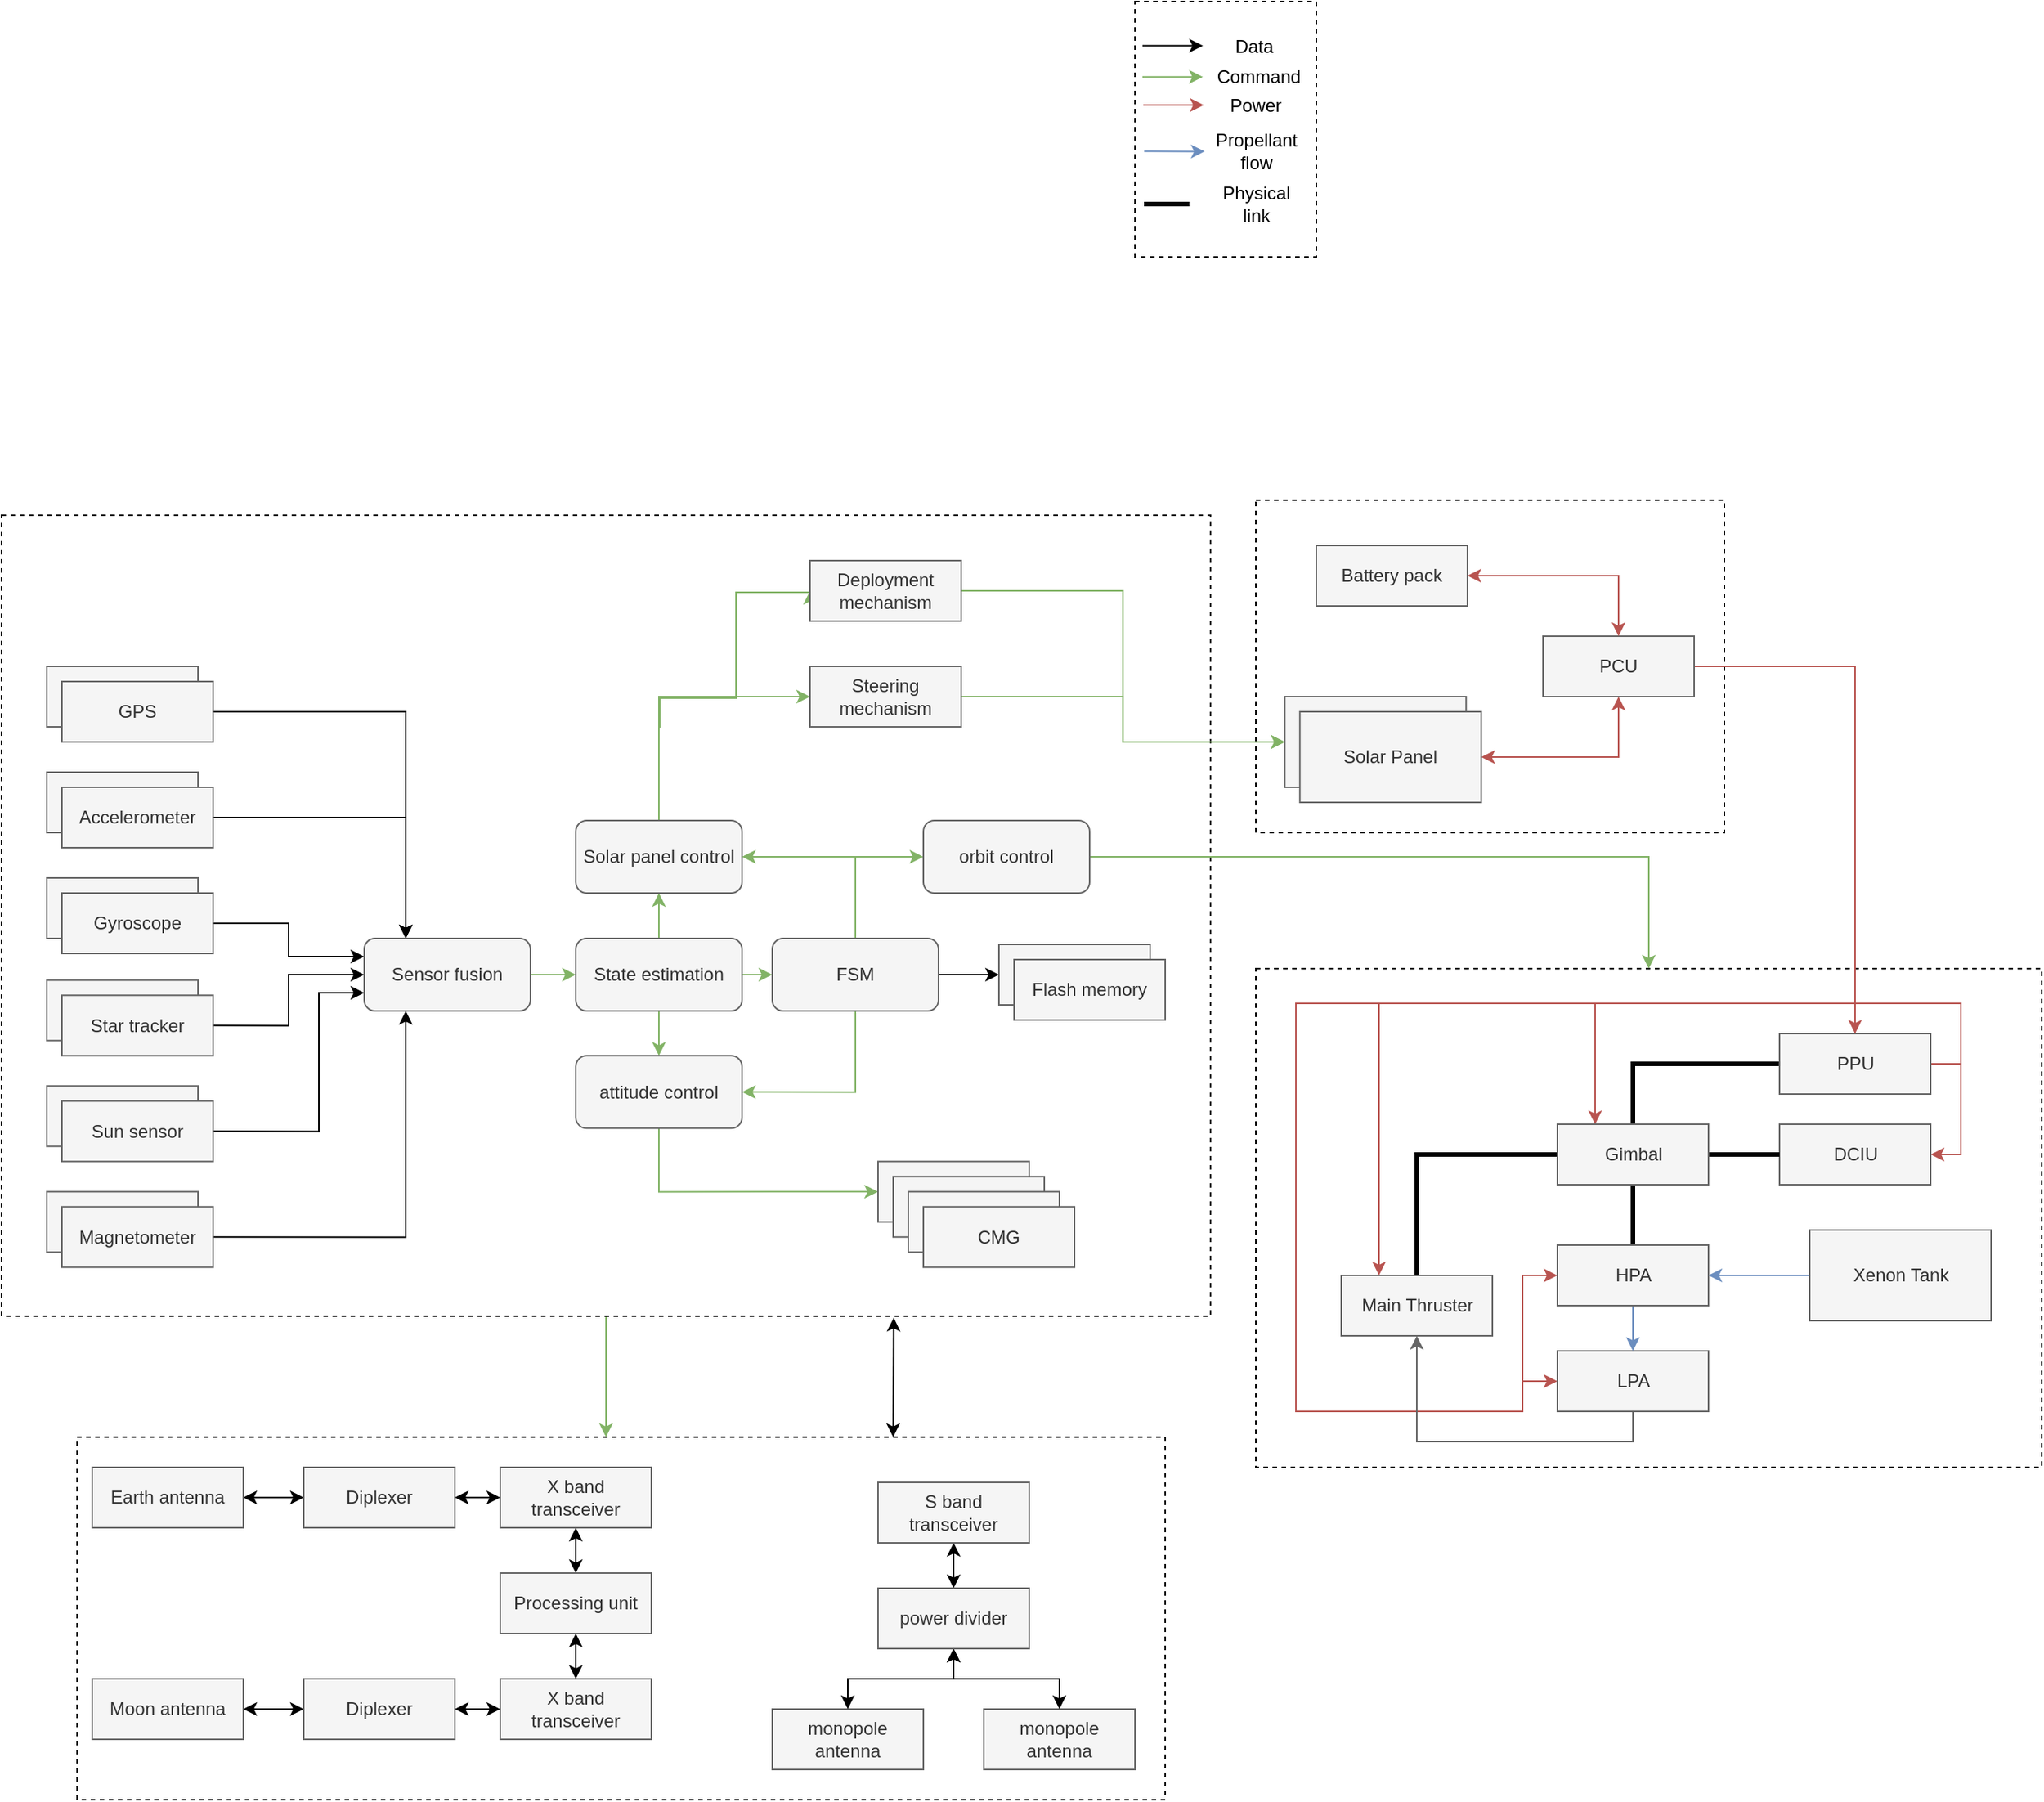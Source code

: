 <mxfile version="12.4.8"><diagram id="CLTs23r_zzEIyEjH3qEP" name="Page-1"><mxGraphModel dx="2757" dy="1826" grid="1" gridSize="10" guides="1" tooltips="1" connect="1" arrows="1" fold="1" page="1" pageScale="1" pageWidth="827" pageHeight="1169" math="0" shadow="0"><root><mxCell id="0"/><mxCell id="1" parent="0"/><mxCell id="Gb2mXvgPMC1u75QtiCjP-93" style="edgeStyle=orthogonalEdgeStyle;rounded=0;jumpStyle=arc;orthogonalLoop=1;jettySize=auto;html=1;exitX=0.75;exitY=0;exitDx=0;exitDy=0;entryX=0.738;entryY=1.002;entryDx=0;entryDy=0;startArrow=classic;startFill=1;strokeColor=#000000;entryPerimeter=0;" edge="1" parent="1" source="Gb2mXvgPMC1u75QtiCjP-91" target="Gb2mXvgPMC1u75QtiCjP-66"><mxGeometry relative="1" as="geometry"/></mxCell><mxCell id="Gb2mXvgPMC1u75QtiCjP-91" value="" style="rounded=0;whiteSpace=wrap;html=1;fillColor=none;dashed=1;" vertex="1" parent="1"><mxGeometry x="-880" y="550" width="720" height="240" as="geometry"/></mxCell><mxCell id="Gb2mXvgPMC1u75QtiCjP-92" style="edgeStyle=orthogonalEdgeStyle;rounded=0;jumpStyle=arc;orthogonalLoop=1;jettySize=auto;html=1;exitX=0.5;exitY=1;exitDx=0;exitDy=0;startArrow=none;startFill=0;strokeColor=#82b366;fillColor=#d5e8d4;" edge="1" parent="1" source="Gb2mXvgPMC1u75QtiCjP-66"><mxGeometry relative="1" as="geometry"><mxPoint x="-530" y="550" as="targetPoint"/></mxGeometry></mxCell><mxCell id="Gb2mXvgPMC1u75QtiCjP-66" value="" style="rounded=0;whiteSpace=wrap;html=1;fillColor=none;dashed=1;" vertex="1" parent="1"><mxGeometry x="-930" y="-60" width="800" height="530" as="geometry"/></mxCell><mxCell id="Gb2mXvgPMC1u75QtiCjP-33" style="edgeStyle=orthogonalEdgeStyle;rounded=0;orthogonalLoop=1;jettySize=auto;html=1;exitX=1;exitY=0.5;exitDx=0;exitDy=0;entryX=0.5;entryY=1;entryDx=0;entryDy=0;startArrow=classic;startFill=1;fillColor=#f8cecc;strokeColor=#b85450;" edge="1" parent="1" source="2UckZvZebi6hbQ-vAmGl-96" target="2UckZvZebi6hbQ-vAmGl-82"><mxGeometry relative="1" as="geometry"/></mxCell><mxCell id="Gb2mXvgPMC1u75QtiCjP-64" value="" style="rounded=0;whiteSpace=wrap;html=1;fillColor=none;dashed=1;" vertex="1" parent="1"><mxGeometry x="-100" y="-70" width="310" height="220" as="geometry"/></mxCell><mxCell id="Gb2mXvgPMC1u75QtiCjP-63" value="" style="rounded=0;whiteSpace=wrap;html=1;fillColor=none;dashed=1;" vertex="1" parent="1"><mxGeometry x="-100" y="240" width="520" height="330" as="geometry"/></mxCell><mxCell id="2UckZvZebi6hbQ-vAmGl-13" style="edgeStyle=orthogonalEdgeStyle;rounded=0;orthogonalLoop=1;jettySize=auto;html=1;exitX=0.5;exitY=0;exitDx=0;exitDy=0;entryX=0;entryY=0.5;entryDx=0;entryDy=0;endArrow=none;endFill=0;strokeWidth=3;" parent="1" source="2UckZvZebi6hbQ-vAmGl-1" target="2UckZvZebi6hbQ-vAmGl-7" edge="1"><mxGeometry relative="1" as="geometry"/></mxCell><mxCell id="2UckZvZebi6hbQ-vAmGl-1" value="Main Thruster" style="rounded=0;whiteSpace=wrap;html=1;fillColor=#f5f5f5;strokeColor=#666666;fontColor=#333333;" parent="1" vertex="1"><mxGeometry x="-43.5" y="443" width="100" height="40" as="geometry"/></mxCell><mxCell id="2UckZvZebi6hbQ-vAmGl-18" style="edgeStyle=orthogonalEdgeStyle;rounded=0;orthogonalLoop=1;jettySize=auto;html=1;exitX=0;exitY=0.5;exitDx=0;exitDy=0;entryX=0.5;entryY=0;entryDx=0;entryDy=0;endArrow=none;endFill=0;strokeWidth=3;" parent="1" source="2UckZvZebi6hbQ-vAmGl-3" target="2UckZvZebi6hbQ-vAmGl-7" edge="1"><mxGeometry relative="1" as="geometry"/></mxCell><mxCell id="2UckZvZebi6hbQ-vAmGl-21" style="edgeStyle=orthogonalEdgeStyle;rounded=0;orthogonalLoop=1;jettySize=auto;html=1;exitX=1;exitY=0.5;exitDx=0;exitDy=0;entryX=1;entryY=0.5;entryDx=0;entryDy=0;startArrow=none;startFill=0;endArrow=classic;endFill=1;strokeWidth=1;fillColor=#f8cecc;strokeColor=#b85450;" parent="1" source="2UckZvZebi6hbQ-vAmGl-3" target="2UckZvZebi6hbQ-vAmGl-4" edge="1"><mxGeometry relative="1" as="geometry"/></mxCell><mxCell id="2UckZvZebi6hbQ-vAmGl-22" style="edgeStyle=orthogonalEdgeStyle;rounded=0;orthogonalLoop=1;jettySize=auto;html=1;exitX=1;exitY=0.5;exitDx=0;exitDy=0;startArrow=none;startFill=0;endArrow=classic;endFill=1;strokeWidth=1;entryX=0.25;entryY=0;entryDx=0;entryDy=0;fillColor=#f8cecc;strokeColor=#b85450;" parent="1" source="2UckZvZebi6hbQ-vAmGl-3" target="2UckZvZebi6hbQ-vAmGl-7" edge="1"><mxGeometry relative="1" as="geometry"><mxPoint x="124.5" y="333" as="targetPoint"/><Array as="points"><mxPoint x="366.5" y="303"/><mxPoint x="366.5" y="263"/><mxPoint x="124.5" y="263"/></Array></mxGeometry></mxCell><mxCell id="2UckZvZebi6hbQ-vAmGl-23" style="edgeStyle=orthogonalEdgeStyle;rounded=0;orthogonalLoop=1;jettySize=auto;html=1;exitX=0.5;exitY=0;exitDx=0;exitDy=0;entryX=0.25;entryY=0;entryDx=0;entryDy=0;startArrow=none;startFill=0;endArrow=classic;endFill=1;strokeWidth=1;fillColor=#f8cecc;strokeColor=#b85450;" parent="1" source="2UckZvZebi6hbQ-vAmGl-3" target="2UckZvZebi6hbQ-vAmGl-1" edge="1"><mxGeometry relative="1" as="geometry"/></mxCell><mxCell id="2UckZvZebi6hbQ-vAmGl-24" style="edgeStyle=orthogonalEdgeStyle;rounded=0;orthogonalLoop=1;jettySize=auto;html=1;exitX=0.5;exitY=0;exitDx=0;exitDy=0;entryX=0;entryY=0.5;entryDx=0;entryDy=0;startArrow=none;startFill=0;endArrow=classic;endFill=1;strokeWidth=1;fillColor=#f8cecc;strokeColor=#b85450;" parent="1" source="2UckZvZebi6hbQ-vAmGl-3" target="2UckZvZebi6hbQ-vAmGl-5" edge="1"><mxGeometry relative="1" as="geometry"><Array as="points"><mxPoint x="296.5" y="263"/><mxPoint x="-73.5" y="263"/><mxPoint x="-73.5" y="533"/><mxPoint x="76.5" y="533"/><mxPoint x="76.5" y="513"/></Array></mxGeometry></mxCell><mxCell id="2UckZvZebi6hbQ-vAmGl-26" style="edgeStyle=orthogonalEdgeStyle;rounded=0;orthogonalLoop=1;jettySize=auto;html=1;exitX=0.5;exitY=0;exitDx=0;exitDy=0;entryX=0;entryY=0.5;entryDx=0;entryDy=0;startArrow=none;startFill=0;endArrow=classic;endFill=1;strokeWidth=1;fillColor=#f8cecc;strokeColor=#b85450;" parent="1" source="2UckZvZebi6hbQ-vAmGl-3" target="2UckZvZebi6hbQ-vAmGl-6" edge="1"><mxGeometry relative="1" as="geometry"><Array as="points"><mxPoint x="296.5" y="263"/><mxPoint x="-73.5" y="263"/><mxPoint x="-73.5" y="533"/><mxPoint x="76.5" y="533"/><mxPoint x="76.5" y="443"/></Array></mxGeometry></mxCell><mxCell id="2UckZvZebi6hbQ-vAmGl-3" value="PPU" style="rounded=0;whiteSpace=wrap;html=1;fillColor=#f5f5f5;strokeColor=#666666;fontColor=#333333;" parent="1" vertex="1"><mxGeometry x="246.5" y="283" width="100" height="40" as="geometry"/></mxCell><mxCell id="2UckZvZebi6hbQ-vAmGl-4" value="DCIU" style="rounded=0;whiteSpace=wrap;html=1;fillColor=#f5f5f5;strokeColor=#666666;fontColor=#333333;" parent="1" vertex="1"><mxGeometry x="246.5" y="343" width="100" height="40" as="geometry"/></mxCell><mxCell id="2UckZvZebi6hbQ-vAmGl-28" style="edgeStyle=orthogonalEdgeStyle;rounded=0;orthogonalLoop=1;jettySize=auto;html=1;exitX=0.5;exitY=1;exitDx=0;exitDy=0;entryX=0.5;entryY=1;entryDx=0;entryDy=0;startArrow=none;startFill=0;endArrow=classic;endFill=1;strokeWidth=1;fillColor=#f5f5f5;strokeColor=#666666;" parent="1" source="2UckZvZebi6hbQ-vAmGl-5" target="2UckZvZebi6hbQ-vAmGl-1" edge="1"><mxGeometry relative="1" as="geometry"/></mxCell><mxCell id="2UckZvZebi6hbQ-vAmGl-5" value="LPA" style="rounded=0;whiteSpace=wrap;html=1;fillColor=#f5f5f5;strokeColor=#666666;fontColor=#333333;" parent="1" vertex="1"><mxGeometry x="99.5" y="493" width="100" height="40" as="geometry"/></mxCell><mxCell id="2UckZvZebi6hbQ-vAmGl-15" style="edgeStyle=orthogonalEdgeStyle;rounded=0;orthogonalLoop=1;jettySize=auto;html=1;exitX=0.5;exitY=0;exitDx=0;exitDy=0;endArrow=none;endFill=0;strokeWidth=3;" parent="1" source="2UckZvZebi6hbQ-vAmGl-6" target="2UckZvZebi6hbQ-vAmGl-7" edge="1"><mxGeometry relative="1" as="geometry"/></mxCell><mxCell id="2UckZvZebi6hbQ-vAmGl-27" style="edgeStyle=orthogonalEdgeStyle;rounded=0;orthogonalLoop=1;jettySize=auto;html=1;exitX=0.5;exitY=1;exitDx=0;exitDy=0;entryX=0.5;entryY=0;entryDx=0;entryDy=0;startArrow=none;startFill=0;endArrow=classic;endFill=1;strokeWidth=1;fillColor=#dae8fc;strokeColor=#6c8ebf;" parent="1" source="2UckZvZebi6hbQ-vAmGl-6" target="2UckZvZebi6hbQ-vAmGl-5" edge="1"><mxGeometry relative="1" as="geometry"/></mxCell><mxCell id="2UckZvZebi6hbQ-vAmGl-6" value="HPA" style="rounded=0;whiteSpace=wrap;html=1;fillColor=#f5f5f5;strokeColor=#666666;fontColor=#333333;" parent="1" vertex="1"><mxGeometry x="99.5" y="423" width="100" height="40" as="geometry"/></mxCell><mxCell id="2UckZvZebi6hbQ-vAmGl-17" style="edgeStyle=orthogonalEdgeStyle;rounded=0;orthogonalLoop=1;jettySize=auto;html=1;exitX=1;exitY=0.5;exitDx=0;exitDy=0;entryX=0;entryY=0.5;entryDx=0;entryDy=0;endArrow=none;endFill=0;strokeWidth=3;" parent="1" source="2UckZvZebi6hbQ-vAmGl-7" target="2UckZvZebi6hbQ-vAmGl-4" edge="1"><mxGeometry relative="1" as="geometry"/></mxCell><mxCell id="2UckZvZebi6hbQ-vAmGl-7" value="Gimbal" style="rounded=0;whiteSpace=wrap;html=1;fillColor=#f5f5f5;strokeColor=#666666;fontColor=#333333;" parent="1" vertex="1"><mxGeometry x="99.5" y="343" width="100" height="40" as="geometry"/></mxCell><mxCell id="2UckZvZebi6hbQ-vAmGl-25" style="edgeStyle=orthogonalEdgeStyle;rounded=0;orthogonalLoop=1;jettySize=auto;html=1;exitX=0;exitY=0.5;exitDx=0;exitDy=0;entryX=1;entryY=0.5;entryDx=0;entryDy=0;startArrow=none;startFill=0;endArrow=classic;endFill=1;strokeWidth=1;fillColor=#dae8fc;strokeColor=#6c8ebf;" parent="1" source="2UckZvZebi6hbQ-vAmGl-14" target="2UckZvZebi6hbQ-vAmGl-6" edge="1"><mxGeometry relative="1" as="geometry"/></mxCell><mxCell id="2UckZvZebi6hbQ-vAmGl-14" value="Xenon Tank" style="rounded=0;whiteSpace=wrap;html=1;fillColor=#f5f5f5;strokeColor=#666666;fontColor=#333333;" parent="1" vertex="1"><mxGeometry x="266.5" y="413" width="120" height="60" as="geometry"/></mxCell><mxCell id="2UckZvZebi6hbQ-vAmGl-70" value="" style="rounded=0;whiteSpace=wrap;html=1;fillColor=none;dashed=1;" parent="1" vertex="1"><mxGeometry x="-180" y="-400" width="120" height="169" as="geometry"/></mxCell><mxCell id="2UckZvZebi6hbQ-vAmGl-71" value="Power" style="text;html=1;strokeColor=none;fillColor=none;align=center;verticalAlign=middle;whiteSpace=wrap;rounded=0;" parent="1" vertex="1"><mxGeometry x="-120" y="-341" width="40" height="20" as="geometry"/></mxCell><mxCell id="2UckZvZebi6hbQ-vAmGl-72" value="Propellant flow" style="text;html=1;strokeColor=none;fillColor=none;align=center;verticalAlign=middle;whiteSpace=wrap;rounded=0;" parent="1" vertex="1"><mxGeometry x="-127.5" y="-311" width="55" height="20" as="geometry"/></mxCell><mxCell id="2UckZvZebi6hbQ-vAmGl-73" value="Physical link" style="text;html=1;strokeColor=none;fillColor=none;align=center;verticalAlign=middle;whiteSpace=wrap;rounded=0;" parent="1" vertex="1"><mxGeometry x="-127.5" y="-276" width="55" height="20" as="geometry"/></mxCell><mxCell id="2UckZvZebi6hbQ-vAmGl-74" style="edgeStyle=orthogonalEdgeStyle;rounded=0;orthogonalLoop=1;jettySize=auto;html=1;endArrow=none;endFill=0;strokeWidth=3;" parent="1" edge="1"><mxGeometry relative="1" as="geometry"><mxPoint x="-154" y="-266" as="sourcePoint"/><mxPoint x="-144" y="-266" as="targetPoint"/><Array as="points"><mxPoint x="-174" y="-266"/><mxPoint x="-234" y="-266"/></Array></mxGeometry></mxCell><mxCell id="2UckZvZebi6hbQ-vAmGl-75" style="edgeStyle=orthogonalEdgeStyle;rounded=0;orthogonalLoop=1;jettySize=auto;html=1;startArrow=none;startFill=0;endArrow=classic;endFill=1;strokeWidth=1;fillColor=#f8cecc;strokeColor=#b85450;" parent="1" edge="1"><mxGeometry relative="1" as="geometry"><mxPoint x="-174.5" y="-331.5" as="sourcePoint"/><mxPoint x="-134.5" y="-331.5" as="targetPoint"/><Array as="points"><mxPoint x="-164.5" y="-331.5"/><mxPoint x="-164.5" y="-331.5"/></Array></mxGeometry></mxCell><mxCell id="2UckZvZebi6hbQ-vAmGl-79" style="edgeStyle=orthogonalEdgeStyle;rounded=0;orthogonalLoop=1;jettySize=auto;html=1;startArrow=none;startFill=0;endArrow=classic;endFill=1;strokeWidth=1;fillColor=#dae8fc;strokeColor=#6c8ebf;" parent="1" edge="1"><mxGeometry relative="1" as="geometry"><mxPoint x="-173.879" y="-300.828" as="sourcePoint"/><mxPoint x="-133.879" y="-300.828" as="targetPoint"/><Array as="points"><mxPoint x="-143.5" y="-301"/><mxPoint x="-143.5" y="-301"/></Array></mxGeometry></mxCell><mxCell id="2UckZvZebi6hbQ-vAmGl-93" style="edgeStyle=orthogonalEdgeStyle;rounded=0;orthogonalLoop=1;jettySize=auto;html=1;exitX=1;exitY=0.5;exitDx=0;exitDy=0;startArrow=none;startFill=0;endArrow=classic;endFill=1;strokeWidth=1;fillColor=#f8cecc;strokeColor=#b85450;entryX=0.5;entryY=0;entryDx=0;entryDy=0;" parent="1" source="2UckZvZebi6hbQ-vAmGl-82" edge="1" target="2UckZvZebi6hbQ-vAmGl-3"><mxGeometry relative="1" as="geometry"><mxPoint x="520" as="targetPoint"/></mxGeometry></mxCell><mxCell id="2UckZvZebi6hbQ-vAmGl-82" value="PCU" style="rounded=0;whiteSpace=wrap;html=1;fillColor=#f5f5f5;strokeColor=#666666;fontColor=#333333;" parent="1" vertex="1"><mxGeometry x="90" y="20" width="100" height="40" as="geometry"/></mxCell><mxCell id="Gb2mXvgPMC1u75QtiCjP-32" style="edgeStyle=orthogonalEdgeStyle;rounded=0;orthogonalLoop=1;jettySize=auto;html=1;exitX=1;exitY=0.5;exitDx=0;exitDy=0;entryX=0.5;entryY=0;entryDx=0;entryDy=0;startArrow=classic;startFill=1;fillColor=#f8cecc;strokeColor=#b85450;" edge="1" parent="1" source="2UckZvZebi6hbQ-vAmGl-83" target="2UckZvZebi6hbQ-vAmGl-82"><mxGeometry relative="1" as="geometry"/></mxCell><mxCell id="2UckZvZebi6hbQ-vAmGl-83" value="Battery pack" style="rounded=0;whiteSpace=wrap;html=1;fillColor=#f5f5f5;strokeColor=#666666;fontColor=#333333;" parent="1" vertex="1"><mxGeometry x="-60" y="-40" width="100" height="40" as="geometry"/></mxCell><mxCell id="2UckZvZebi6hbQ-vAmGl-95" value="Solar Panel" style="rounded=0;whiteSpace=wrap;html=1;fillColor=#f5f5f5;strokeColor=#666666;fontColor=#333333;" parent="1" vertex="1"><mxGeometry x="-80.86" y="60" width="120" height="60" as="geometry"/></mxCell><mxCell id="2UckZvZebi6hbQ-vAmGl-96" value="Solar Panel" style="rounded=0;whiteSpace=wrap;html=1;fillColor=#f5f5f5;strokeColor=#666666;fontColor=#333333;" parent="1" vertex="1"><mxGeometry x="-70.86" y="70" width="120" height="60" as="geometry"/></mxCell><mxCell id="Gb2mXvgPMC1u75QtiCjP-1" value="Accelerometer" style="rounded=0;whiteSpace=wrap;html=1;fillColor=#f5f5f5;strokeColor=#666666;fontColor=#333333;" vertex="1" parent="1"><mxGeometry x="-900" y="110" width="100" height="40" as="geometry"/></mxCell><mxCell id="Gb2mXvgPMC1u75QtiCjP-15" style="edgeStyle=orthogonalEdgeStyle;rounded=0;orthogonalLoop=1;jettySize=auto;html=1;exitX=1;exitY=0.5;exitDx=0;exitDy=0;entryX=0.25;entryY=0;entryDx=0;entryDy=0;" edge="1" parent="1" source="Gb2mXvgPMC1u75QtiCjP-2" target="Gb2mXvgPMC1u75QtiCjP-13"><mxGeometry relative="1" as="geometry"><mxPoint x="-710" y="220" as="targetPoint"/></mxGeometry></mxCell><mxCell id="Gb2mXvgPMC1u75QtiCjP-2" value="Accelerometer" style="rounded=0;whiteSpace=wrap;html=1;fillColor=#f5f5f5;strokeColor=#666666;fontColor=#333333;" vertex="1" parent="1"><mxGeometry x="-890" y="120" width="100" height="40" as="geometry"/></mxCell><mxCell id="Gb2mXvgPMC1u75QtiCjP-3" value="Accelerometer" style="rounded=0;whiteSpace=wrap;html=1;fillColor=#f5f5f5;strokeColor=#666666;fontColor=#333333;" vertex="1" parent="1"><mxGeometry x="-900" y="180" width="100" height="40" as="geometry"/></mxCell><mxCell id="Gb2mXvgPMC1u75QtiCjP-16" style="edgeStyle=orthogonalEdgeStyle;rounded=0;orthogonalLoop=1;jettySize=auto;html=1;exitX=1;exitY=0.5;exitDx=0;exitDy=0;entryX=0;entryY=0.25;entryDx=0;entryDy=0;" edge="1" parent="1" source="Gb2mXvgPMC1u75QtiCjP-4" target="Gb2mXvgPMC1u75QtiCjP-13"><mxGeometry relative="1" as="geometry"/></mxCell><mxCell id="Gb2mXvgPMC1u75QtiCjP-4" value="Gyroscope" style="rounded=0;whiteSpace=wrap;html=1;fillColor=#f5f5f5;strokeColor=#666666;fontColor=#333333;" vertex="1" parent="1"><mxGeometry x="-890" y="190" width="100" height="40" as="geometry"/></mxCell><mxCell id="Gb2mXvgPMC1u75QtiCjP-5" value="Accelerometer" style="rounded=0;whiteSpace=wrap;html=1;fillColor=#f5f5f5;strokeColor=#666666;fontColor=#333333;" vertex="1" parent="1"><mxGeometry x="-900" y="40" width="100" height="40" as="geometry"/></mxCell><mxCell id="Gb2mXvgPMC1u75QtiCjP-14" style="edgeStyle=orthogonalEdgeStyle;rounded=0;orthogonalLoop=1;jettySize=auto;html=1;exitX=1;exitY=0.5;exitDx=0;exitDy=0;entryX=0.25;entryY=0;entryDx=0;entryDy=0;" edge="1" parent="1" source="Gb2mXvgPMC1u75QtiCjP-6" target="Gb2mXvgPMC1u75QtiCjP-13"><mxGeometry relative="1" as="geometry"><mxPoint x="-680" y="200" as="targetPoint"/></mxGeometry></mxCell><mxCell id="Gb2mXvgPMC1u75QtiCjP-6" value="GPS" style="rounded=0;whiteSpace=wrap;html=1;fillColor=#f5f5f5;strokeColor=#666666;fontColor=#333333;" vertex="1" parent="1"><mxGeometry x="-890" y="50" width="100" height="40" as="geometry"/></mxCell><mxCell id="Gb2mXvgPMC1u75QtiCjP-7" value="Accelerometer" style="rounded=0;whiteSpace=wrap;html=1;fillColor=#f5f5f5;strokeColor=#666666;fontColor=#333333;" vertex="1" parent="1"><mxGeometry x="-900" y="317.65" width="100" height="40" as="geometry"/></mxCell><mxCell id="Gb2mXvgPMC1u75QtiCjP-18" style="edgeStyle=orthogonalEdgeStyle;rounded=0;orthogonalLoop=1;jettySize=auto;html=1;exitX=1;exitY=0.5;exitDx=0;exitDy=0;entryX=0;entryY=0.75;entryDx=0;entryDy=0;" edge="1" parent="1" source="Gb2mXvgPMC1u75QtiCjP-8" target="Gb2mXvgPMC1u75QtiCjP-13"><mxGeometry relative="1" as="geometry"><Array as="points"><mxPoint x="-720" y="348"/><mxPoint x="-720" y="256"/></Array></mxGeometry></mxCell><mxCell id="Gb2mXvgPMC1u75QtiCjP-8" value="Sun sensor" style="rounded=0;whiteSpace=wrap;html=1;fillColor=#f5f5f5;strokeColor=#666666;fontColor=#333333;" vertex="1" parent="1"><mxGeometry x="-890" y="327.65" width="100" height="40" as="geometry"/></mxCell><mxCell id="Gb2mXvgPMC1u75QtiCjP-9" value="Accelerometer" style="rounded=0;whiteSpace=wrap;html=1;fillColor=#f5f5f5;strokeColor=#666666;fontColor=#333333;" vertex="1" parent="1"><mxGeometry x="-900" y="387.65" width="100" height="40" as="geometry"/></mxCell><mxCell id="Gb2mXvgPMC1u75QtiCjP-19" style="edgeStyle=orthogonalEdgeStyle;rounded=0;orthogonalLoop=1;jettySize=auto;html=1;exitX=1;exitY=0.5;exitDx=0;exitDy=0;entryX=0.25;entryY=1;entryDx=0;entryDy=0;" edge="1" parent="1" source="Gb2mXvgPMC1u75QtiCjP-10" target="Gb2mXvgPMC1u75QtiCjP-13"><mxGeometry relative="1" as="geometry"/></mxCell><mxCell id="Gb2mXvgPMC1u75QtiCjP-10" value="Magnetometer" style="rounded=0;whiteSpace=wrap;html=1;fillColor=#f5f5f5;strokeColor=#666666;fontColor=#333333;" vertex="1" parent="1"><mxGeometry x="-890" y="397.65" width="100" height="40" as="geometry"/></mxCell><mxCell id="Gb2mXvgPMC1u75QtiCjP-11" value="Accelerometer" style="rounded=0;whiteSpace=wrap;html=1;fillColor=#f5f5f5;strokeColor=#666666;fontColor=#333333;" vertex="1" parent="1"><mxGeometry x="-900" y="247.65" width="100" height="40" as="geometry"/></mxCell><mxCell id="Gb2mXvgPMC1u75QtiCjP-17" style="edgeStyle=orthogonalEdgeStyle;rounded=0;orthogonalLoop=1;jettySize=auto;html=1;exitX=1;exitY=0.5;exitDx=0;exitDy=0;entryX=0;entryY=0.5;entryDx=0;entryDy=0;" edge="1" parent="1" source="Gb2mXvgPMC1u75QtiCjP-12" target="Gb2mXvgPMC1u75QtiCjP-13"><mxGeometry relative="1" as="geometry"/></mxCell><mxCell id="Gb2mXvgPMC1u75QtiCjP-12" value="Star tracker" style="rounded=0;whiteSpace=wrap;html=1;fillColor=#f5f5f5;strokeColor=#666666;fontColor=#333333;" vertex="1" parent="1"><mxGeometry x="-890" y="257.65" width="100" height="40" as="geometry"/></mxCell><mxCell id="Gb2mXvgPMC1u75QtiCjP-21" style="edgeStyle=orthogonalEdgeStyle;rounded=0;orthogonalLoop=1;jettySize=auto;html=1;exitX=1;exitY=0.5;exitDx=0;exitDy=0;entryX=0;entryY=0.5;entryDx=0;entryDy=0;fillColor=#d5e8d4;strokeColor=#82b366;" edge="1" parent="1" source="Gb2mXvgPMC1u75QtiCjP-13" target="Gb2mXvgPMC1u75QtiCjP-20"><mxGeometry relative="1" as="geometry"/></mxCell><mxCell id="Gb2mXvgPMC1u75QtiCjP-13" value="Sensor fusion" style="rounded=1;whiteSpace=wrap;html=1;fillColor=#f5f5f5;strokeColor=#666666;fontColor=#333333;" vertex="1" parent="1"><mxGeometry x="-690" y="220" width="110" height="48" as="geometry"/></mxCell><mxCell id="Gb2mXvgPMC1u75QtiCjP-24" style="edgeStyle=orthogonalEdgeStyle;rounded=0;orthogonalLoop=1;jettySize=auto;html=1;exitX=1;exitY=0.5;exitDx=0;exitDy=0;entryX=0;entryY=0.5;entryDx=0;entryDy=0;fillColor=#d5e8d4;strokeColor=#82b366;" edge="1" parent="1" source="Gb2mXvgPMC1u75QtiCjP-20" target="Gb2mXvgPMC1u75QtiCjP-23"><mxGeometry relative="1" as="geometry"/></mxCell><mxCell id="Gb2mXvgPMC1u75QtiCjP-43" style="edgeStyle=orthogonalEdgeStyle;rounded=0;orthogonalLoop=1;jettySize=auto;html=1;exitX=0.5;exitY=0;exitDx=0;exitDy=0;entryX=0.5;entryY=1;entryDx=0;entryDy=0;startArrow=none;startFill=0;strokeColor=#82b366;fillColor=#d5e8d4;" edge="1" parent="1" source="Gb2mXvgPMC1u75QtiCjP-20" target="Gb2mXvgPMC1u75QtiCjP-22"><mxGeometry relative="1" as="geometry"/></mxCell><mxCell id="Gb2mXvgPMC1u75QtiCjP-49" style="edgeStyle=orthogonalEdgeStyle;rounded=0;orthogonalLoop=1;jettySize=auto;html=1;exitX=0.5;exitY=1;exitDx=0;exitDy=0;entryX=0.5;entryY=0;entryDx=0;entryDy=0;startArrow=none;startFill=0;strokeColor=#82b366;fillColor=#d5e8d4;" edge="1" parent="1" source="Gb2mXvgPMC1u75QtiCjP-20" target="Gb2mXvgPMC1u75QtiCjP-48"><mxGeometry relative="1" as="geometry"/></mxCell><mxCell id="Gb2mXvgPMC1u75QtiCjP-20" value="State estimation" style="rounded=1;whiteSpace=wrap;html=1;fillColor=#f5f5f5;strokeColor=#666666;fontColor=#333333;" vertex="1" parent="1"><mxGeometry x="-550" y="220" width="110" height="48" as="geometry"/></mxCell><mxCell id="Gb2mXvgPMC1u75QtiCjP-44" style="edgeStyle=orthogonalEdgeStyle;rounded=0;orthogonalLoop=1;jettySize=auto;html=1;exitX=0.5;exitY=0;exitDx=0;exitDy=0;entryX=0;entryY=0.5;entryDx=0;entryDy=0;startArrow=none;startFill=0;strokeColor=#82b366;fillColor=#d5e8d4;" edge="1" parent="1" target="Gb2mXvgPMC1u75QtiCjP-30"><mxGeometry relative="1" as="geometry"><mxPoint x="-494.333" y="80.667" as="sourcePoint"/><Array as="points"><mxPoint x="-494" y="61"/><mxPoint x="-444" y="61"/><mxPoint x="-444" y="-9"/></Array></mxGeometry></mxCell><mxCell id="Gb2mXvgPMC1u75QtiCjP-45" style="edgeStyle=orthogonalEdgeStyle;rounded=0;orthogonalLoop=1;jettySize=auto;html=1;exitX=0.5;exitY=0;exitDx=0;exitDy=0;entryX=0;entryY=0.5;entryDx=0;entryDy=0;startArrow=none;startFill=0;strokeColor=#82b366;fillColor=#d5e8d4;" edge="1" parent="1" source="Gb2mXvgPMC1u75QtiCjP-22" target="Gb2mXvgPMC1u75QtiCjP-28"><mxGeometry relative="1" as="geometry"><mxPoint x="-494.333" y="80.667" as="sourcePoint"/></mxGeometry></mxCell><mxCell id="Gb2mXvgPMC1u75QtiCjP-22" value="Solar panel control" style="rounded=1;whiteSpace=wrap;html=1;fillColor=#f5f5f5;strokeColor=#666666;fontColor=#333333;" vertex="1" parent="1"><mxGeometry x="-550" y="142" width="110" height="48" as="geometry"/></mxCell><mxCell id="Gb2mXvgPMC1u75QtiCjP-50" style="edgeStyle=orthogonalEdgeStyle;rounded=0;orthogonalLoop=1;jettySize=auto;html=1;exitX=0.5;exitY=0;exitDx=0;exitDy=0;entryX=1;entryY=0.5;entryDx=0;entryDy=0;startArrow=none;startFill=0;strokeColor=#82b366;fillColor=#d5e8d4;" edge="1" parent="1" source="Gb2mXvgPMC1u75QtiCjP-23" target="Gb2mXvgPMC1u75QtiCjP-22"><mxGeometry relative="1" as="geometry"/></mxCell><mxCell id="Gb2mXvgPMC1u75QtiCjP-51" style="edgeStyle=orthogonalEdgeStyle;rounded=0;orthogonalLoop=1;jettySize=auto;html=1;exitX=0.5;exitY=1;exitDx=0;exitDy=0;entryX=1;entryY=0.5;entryDx=0;entryDy=0;startArrow=none;startFill=0;strokeColor=#82b366;fillColor=#d5e8d4;" edge="1" parent="1" source="Gb2mXvgPMC1u75QtiCjP-23" target="Gb2mXvgPMC1u75QtiCjP-48"><mxGeometry relative="1" as="geometry"/></mxCell><mxCell id="Gb2mXvgPMC1u75QtiCjP-54" style="edgeStyle=orthogonalEdgeStyle;rounded=0;orthogonalLoop=1;jettySize=auto;html=1;exitX=1;exitY=0.5;exitDx=0;exitDy=0;entryX=0;entryY=0.5;entryDx=0;entryDy=0;startArrow=none;startFill=0;strokeColor=#000000;" edge="1" parent="1" source="Gb2mXvgPMC1u75QtiCjP-23" target="Gb2mXvgPMC1u75QtiCjP-52"><mxGeometry relative="1" as="geometry"/></mxCell><mxCell id="Gb2mXvgPMC1u75QtiCjP-61" style="edgeStyle=orthogonalEdgeStyle;rounded=0;orthogonalLoop=1;jettySize=auto;html=1;exitX=0.5;exitY=0;exitDx=0;exitDy=0;entryX=0;entryY=0.5;entryDx=0;entryDy=0;startArrow=none;startFill=0;strokeColor=#82b366;fillColor=#d5e8d4;" edge="1" parent="1" source="Gb2mXvgPMC1u75QtiCjP-23" target="Gb2mXvgPMC1u75QtiCjP-60"><mxGeometry relative="1" as="geometry"/></mxCell><mxCell id="Gb2mXvgPMC1u75QtiCjP-23" value="FSM" style="rounded=1;whiteSpace=wrap;html=1;fillColor=#f5f5f5;strokeColor=#666666;fontColor=#333333;" vertex="1" parent="1"><mxGeometry x="-420" y="220" width="110" height="48" as="geometry"/></mxCell><mxCell id="Gb2mXvgPMC1u75QtiCjP-47" style="edgeStyle=orthogonalEdgeStyle;rounded=0;orthogonalLoop=1;jettySize=auto;html=1;exitX=1;exitY=0.5;exitDx=0;exitDy=0;startArrow=none;startFill=0;strokeColor=#82b366;entryX=0;entryY=0.5;entryDx=0;entryDy=0;fillColor=#d5e8d4;" edge="1" parent="1" source="Gb2mXvgPMC1u75QtiCjP-28" target="2UckZvZebi6hbQ-vAmGl-95"><mxGeometry relative="1" as="geometry"><mxPoint x="-230" y="80" as="targetPoint"/></mxGeometry></mxCell><mxCell id="Gb2mXvgPMC1u75QtiCjP-28" value="Steering mechanism" style="rounded=0;whiteSpace=wrap;html=1;fillColor=#f5f5f5;strokeColor=#666666;fontColor=#333333;" vertex="1" parent="1"><mxGeometry x="-395" y="40" width="100" height="40" as="geometry"/></mxCell><mxCell id="Gb2mXvgPMC1u75QtiCjP-46" style="edgeStyle=orthogonalEdgeStyle;rounded=0;orthogonalLoop=1;jettySize=auto;html=1;exitX=1;exitY=0.5;exitDx=0;exitDy=0;entryX=0;entryY=0.5;entryDx=0;entryDy=0;startArrow=none;startFill=0;strokeColor=#82b366;fillColor=#d5e8d4;" edge="1" parent="1" source="Gb2mXvgPMC1u75QtiCjP-30" target="2UckZvZebi6hbQ-vAmGl-95"><mxGeometry relative="1" as="geometry"/></mxCell><mxCell id="Gb2mXvgPMC1u75QtiCjP-30" value="Deployment mechanism" style="rounded=0;whiteSpace=wrap;html=1;fillColor=#f5f5f5;strokeColor=#666666;fontColor=#333333;" vertex="1" parent="1"><mxGeometry x="-395" y="-30" width="100" height="40" as="geometry"/></mxCell><mxCell id="Gb2mXvgPMC1u75QtiCjP-37" value="Command" style="text;html=1;strokeColor=none;fillColor=none;align=center;verticalAlign=middle;whiteSpace=wrap;rounded=0;" vertex="1" parent="1"><mxGeometry x="-117.93" y="-360" width="40" height="20" as="geometry"/></mxCell><mxCell id="Gb2mXvgPMC1u75QtiCjP-38" style="edgeStyle=orthogonalEdgeStyle;rounded=0;orthogonalLoop=1;jettySize=auto;html=1;startArrow=none;startFill=0;endArrow=classic;endFill=1;strokeWidth=1;fillColor=#d5e8d4;strokeColor=#82b366;" edge="1" parent="1"><mxGeometry relative="1" as="geometry"><mxPoint x="-175.073" y="-350.094" as="sourcePoint"/><mxPoint x="-135.073" y="-350.094" as="targetPoint"/><Array as="points"><mxPoint x="-165.43" y="-349.88"/><mxPoint x="-165.43" y="-349.88"/></Array></mxGeometry></mxCell><mxCell id="Gb2mXvgPMC1u75QtiCjP-39" value="Data" style="text;html=1;strokeColor=none;fillColor=none;align=center;verticalAlign=middle;whiteSpace=wrap;rounded=0;" vertex="1" parent="1"><mxGeometry x="-120.86" y="-380" width="40" height="20" as="geometry"/></mxCell><mxCell id="Gb2mXvgPMC1u75QtiCjP-40" style="edgeStyle=orthogonalEdgeStyle;rounded=0;orthogonalLoop=1;jettySize=auto;html=1;startArrow=none;startFill=0;endArrow=classic;endFill=1;strokeWidth=1;fillColor=#f8cecc;strokeColor=#000000;" edge="1" parent="1"><mxGeometry relative="1" as="geometry"><mxPoint x="-175.003" y="-370.714" as="sourcePoint"/><mxPoint x="-135.003" y="-370.714" as="targetPoint"/><Array as="points"><mxPoint x="-165.36" y="-370.5"/><mxPoint x="-165.36" y="-370.5"/></Array></mxGeometry></mxCell><mxCell id="Gb2mXvgPMC1u75QtiCjP-59" style="edgeStyle=orthogonalEdgeStyle;rounded=0;orthogonalLoop=1;jettySize=auto;html=1;exitX=0.5;exitY=1;exitDx=0;exitDy=0;entryX=0;entryY=0.5;entryDx=0;entryDy=0;startArrow=none;startFill=0;strokeColor=#82b366;fillColor=#d5e8d4;" edge="1" parent="1" source="Gb2mXvgPMC1u75QtiCjP-48" target="Gb2mXvgPMC1u75QtiCjP-55"><mxGeometry relative="1" as="geometry"/></mxCell><mxCell id="Gb2mXvgPMC1u75QtiCjP-48" value="attitude control" style="rounded=1;whiteSpace=wrap;html=1;fillColor=#f5f5f5;strokeColor=#666666;fontColor=#333333;" vertex="1" parent="1"><mxGeometry x="-550" y="297.65" width="110" height="48" as="geometry"/></mxCell><mxCell id="Gb2mXvgPMC1u75QtiCjP-52" value="Flash memory" style="rounded=0;whiteSpace=wrap;html=1;fillColor=#f5f5f5;strokeColor=#666666;fontColor=#333333;" vertex="1" parent="1"><mxGeometry x="-270" y="224" width="100" height="40" as="geometry"/></mxCell><mxCell id="Gb2mXvgPMC1u75QtiCjP-53" value="Flash memory" style="rounded=0;whiteSpace=wrap;html=1;fillColor=#f5f5f5;strokeColor=#666666;fontColor=#333333;" vertex="1" parent="1"><mxGeometry x="-260" y="234" width="100" height="40" as="geometry"/></mxCell><mxCell id="Gb2mXvgPMC1u75QtiCjP-55" value="CMG" style="rounded=0;whiteSpace=wrap;html=1;fillColor=#f5f5f5;strokeColor=#666666;fontColor=#333333;" vertex="1" parent="1"><mxGeometry x="-350" y="367.65" width="100" height="40" as="geometry"/></mxCell><mxCell id="Gb2mXvgPMC1u75QtiCjP-56" value="CMG" style="rounded=0;whiteSpace=wrap;html=1;fillColor=#f5f5f5;strokeColor=#666666;fontColor=#333333;" vertex="1" parent="1"><mxGeometry x="-340" y="377.65" width="100" height="40" as="geometry"/></mxCell><mxCell id="Gb2mXvgPMC1u75QtiCjP-57" value="CMG" style="rounded=0;whiteSpace=wrap;html=1;fillColor=#f5f5f5;strokeColor=#666666;fontColor=#333333;" vertex="1" parent="1"><mxGeometry x="-330" y="387.65" width="100" height="40" as="geometry"/></mxCell><mxCell id="Gb2mXvgPMC1u75QtiCjP-58" value="CMG" style="rounded=0;whiteSpace=wrap;html=1;fillColor=#f5f5f5;strokeColor=#666666;fontColor=#333333;" vertex="1" parent="1"><mxGeometry x="-320" y="397.65" width="100" height="40" as="geometry"/></mxCell><mxCell id="Gb2mXvgPMC1u75QtiCjP-62" style="edgeStyle=orthogonalEdgeStyle;rounded=0;orthogonalLoop=1;jettySize=auto;html=1;exitX=1;exitY=0.5;exitDx=0;exitDy=0;startArrow=none;startFill=0;strokeColor=#82b366;fillColor=#d5e8d4;" edge="1" parent="1" source="Gb2mXvgPMC1u75QtiCjP-60" target="Gb2mXvgPMC1u75QtiCjP-63"><mxGeometry relative="1" as="geometry"><mxPoint x="-130" y="190" as="targetPoint"/></mxGeometry></mxCell><mxCell id="Gb2mXvgPMC1u75QtiCjP-60" value="orbit control" style="rounded=1;whiteSpace=wrap;html=1;fillColor=#f5f5f5;strokeColor=#666666;fontColor=#333333;" vertex="1" parent="1"><mxGeometry x="-320" y="142.0" width="110" height="48" as="geometry"/></mxCell><mxCell id="Gb2mXvgPMC1u75QtiCjP-76" style="edgeStyle=orthogonalEdgeStyle;rounded=0;orthogonalLoop=1;jettySize=auto;html=1;exitX=1;exitY=0.5;exitDx=0;exitDy=0;entryX=0;entryY=0.5;entryDx=0;entryDy=0;startArrow=classic;startFill=1;strokeColor=#000000;" edge="1" parent="1" source="Gb2mXvgPMC1u75QtiCjP-69" target="Gb2mXvgPMC1u75QtiCjP-71"><mxGeometry relative="1" as="geometry"/></mxCell><mxCell id="Gb2mXvgPMC1u75QtiCjP-69" value="Earth antenna" style="rounded=0;whiteSpace=wrap;html=1;fillColor=#f5f5f5;strokeColor=#666666;fontColor=#333333;" vertex="1" parent="1"><mxGeometry x="-870" y="570" width="100" height="40" as="geometry"/></mxCell><mxCell id="Gb2mXvgPMC1u75QtiCjP-70" value="Moon antenna" style="rounded=0;whiteSpace=wrap;html=1;fillColor=#f5f5f5;strokeColor=#666666;fontColor=#333333;" vertex="1" parent="1"><mxGeometry x="-870" y="710" width="100" height="40" as="geometry"/></mxCell><mxCell id="Gb2mXvgPMC1u75QtiCjP-77" style="edgeStyle=orthogonalEdgeStyle;rounded=0;orthogonalLoop=1;jettySize=auto;html=1;exitX=1;exitY=0.5;exitDx=0;exitDy=0;entryX=0;entryY=0.5;entryDx=0;entryDy=0;startArrow=classic;startFill=1;strokeColor=#000000;" edge="1" parent="1" source="Gb2mXvgPMC1u75QtiCjP-71" target="Gb2mXvgPMC1u75QtiCjP-72"><mxGeometry relative="1" as="geometry"/></mxCell><mxCell id="Gb2mXvgPMC1u75QtiCjP-71" value="Diplexer" style="rounded=0;whiteSpace=wrap;html=1;fillColor=#f5f5f5;strokeColor=#666666;fontColor=#333333;" vertex="1" parent="1"><mxGeometry x="-730" y="570" width="100" height="40" as="geometry"/></mxCell><mxCell id="Gb2mXvgPMC1u75QtiCjP-78" style="edgeStyle=orthogonalEdgeStyle;rounded=0;orthogonalLoop=1;jettySize=auto;html=1;exitX=0.5;exitY=1;exitDx=0;exitDy=0;entryX=0.5;entryY=0;entryDx=0;entryDy=0;startArrow=classic;startFill=1;strokeColor=#000000;" edge="1" parent="1" source="Gb2mXvgPMC1u75QtiCjP-72" target="Gb2mXvgPMC1u75QtiCjP-75"><mxGeometry relative="1" as="geometry"/></mxCell><mxCell id="Gb2mXvgPMC1u75QtiCjP-72" value="X band transceiver" style="rounded=0;whiteSpace=wrap;html=1;fillColor=#f5f5f5;strokeColor=#666666;fontColor=#333333;" vertex="1" parent="1"><mxGeometry x="-600" y="570" width="100" height="40" as="geometry"/></mxCell><mxCell id="Gb2mXvgPMC1u75QtiCjP-81" style="edgeStyle=orthogonalEdgeStyle;rounded=0;orthogonalLoop=1;jettySize=auto;html=1;exitX=0;exitY=0.5;exitDx=0;exitDy=0;entryX=1;entryY=0.5;entryDx=0;entryDy=0;startArrow=classic;startFill=1;strokeColor=#000000;" edge="1" parent="1" source="Gb2mXvgPMC1u75QtiCjP-73" target="Gb2mXvgPMC1u75QtiCjP-70"><mxGeometry relative="1" as="geometry"/></mxCell><mxCell id="Gb2mXvgPMC1u75QtiCjP-73" value="Diplexer" style="rounded=0;whiteSpace=wrap;html=1;fillColor=#f5f5f5;strokeColor=#666666;fontColor=#333333;" vertex="1" parent="1"><mxGeometry x="-730" y="710" width="100" height="40" as="geometry"/></mxCell><mxCell id="Gb2mXvgPMC1u75QtiCjP-80" style="edgeStyle=orthogonalEdgeStyle;rounded=0;orthogonalLoop=1;jettySize=auto;html=1;exitX=0;exitY=0.5;exitDx=0;exitDy=0;entryX=1;entryY=0.5;entryDx=0;entryDy=0;startArrow=classic;startFill=1;strokeColor=#000000;" edge="1" parent="1" source="Gb2mXvgPMC1u75QtiCjP-74" target="Gb2mXvgPMC1u75QtiCjP-73"><mxGeometry relative="1" as="geometry"/></mxCell><mxCell id="Gb2mXvgPMC1u75QtiCjP-74" value="X band transceiver" style="rounded=0;whiteSpace=wrap;html=1;fillColor=#f5f5f5;strokeColor=#666666;fontColor=#333333;" vertex="1" parent="1"><mxGeometry x="-600" y="710" width="100" height="40" as="geometry"/></mxCell><mxCell id="Gb2mXvgPMC1u75QtiCjP-79" style="edgeStyle=orthogonalEdgeStyle;rounded=0;orthogonalLoop=1;jettySize=auto;html=1;exitX=0.5;exitY=1;exitDx=0;exitDy=0;entryX=0.5;entryY=0;entryDx=0;entryDy=0;startArrow=classic;startFill=1;strokeColor=#000000;" edge="1" parent="1" source="Gb2mXvgPMC1u75QtiCjP-75" target="Gb2mXvgPMC1u75QtiCjP-74"><mxGeometry relative="1" as="geometry"><mxPoint x="-550.143" y="690" as="sourcePoint"/></mxGeometry></mxCell><mxCell id="Gb2mXvgPMC1u75QtiCjP-75" value="Processing unit" style="rounded=0;whiteSpace=wrap;html=1;fillColor=#f5f5f5;strokeColor=#666666;fontColor=#333333;" vertex="1" parent="1"><mxGeometry x="-600" y="640" width="100" height="40" as="geometry"/></mxCell><mxCell id="Gb2mXvgPMC1u75QtiCjP-83" value="monopole antenna" style="rounded=0;whiteSpace=wrap;html=1;fillColor=#f5f5f5;strokeColor=#666666;fontColor=#333333;" vertex="1" parent="1"><mxGeometry x="-420" y="730" width="100" height="40" as="geometry"/></mxCell><mxCell id="Gb2mXvgPMC1u75QtiCjP-84" value="monopole antenna" style="rounded=0;whiteSpace=wrap;html=1;fillColor=#f5f5f5;strokeColor=#666666;fontColor=#333333;" vertex="1" parent="1"><mxGeometry x="-280" y="730" width="100" height="40" as="geometry"/></mxCell><mxCell id="Gb2mXvgPMC1u75QtiCjP-88" style="edgeStyle=orthogonalEdgeStyle;rounded=0;jumpStyle=arc;orthogonalLoop=1;jettySize=auto;html=1;exitX=0.5;exitY=1;exitDx=0;exitDy=0;entryX=0.5;entryY=0;entryDx=0;entryDy=0;startArrow=classic;startFill=1;strokeColor=#000000;" edge="1" parent="1" source="Gb2mXvgPMC1u75QtiCjP-85" target="Gb2mXvgPMC1u75QtiCjP-87"><mxGeometry relative="1" as="geometry"/></mxCell><mxCell id="Gb2mXvgPMC1u75QtiCjP-85" value="S band transceiver" style="rounded=0;whiteSpace=wrap;html=1;fillColor=#f5f5f5;strokeColor=#666666;fontColor=#333333;" vertex="1" parent="1"><mxGeometry x="-350" y="580" width="100" height="40" as="geometry"/></mxCell><mxCell id="Gb2mXvgPMC1u75QtiCjP-89" style="edgeStyle=orthogonalEdgeStyle;rounded=0;jumpStyle=arc;orthogonalLoop=1;jettySize=auto;html=1;exitX=0.5;exitY=1;exitDx=0;exitDy=0;entryX=0.5;entryY=0;entryDx=0;entryDy=0;startArrow=classic;startFill=1;strokeColor=#000000;" edge="1" parent="1" source="Gb2mXvgPMC1u75QtiCjP-87" target="Gb2mXvgPMC1u75QtiCjP-83"><mxGeometry relative="1" as="geometry"/></mxCell><mxCell id="Gb2mXvgPMC1u75QtiCjP-90" style="edgeStyle=orthogonalEdgeStyle;rounded=0;jumpStyle=arc;orthogonalLoop=1;jettySize=auto;html=1;exitX=0.5;exitY=1;exitDx=0;exitDy=0;startArrow=classic;startFill=1;strokeColor=#000000;" edge="1" parent="1" source="Gb2mXvgPMC1u75QtiCjP-87" target="Gb2mXvgPMC1u75QtiCjP-84"><mxGeometry relative="1" as="geometry"/></mxCell><mxCell id="Gb2mXvgPMC1u75QtiCjP-87" value="power divider" style="rounded=0;whiteSpace=wrap;html=1;fillColor=#f5f5f5;strokeColor=#666666;fontColor=#333333;" vertex="1" parent="1"><mxGeometry x="-350" y="650" width="100" height="40" as="geometry"/></mxCell></root></mxGraphModel></diagram></mxfile>